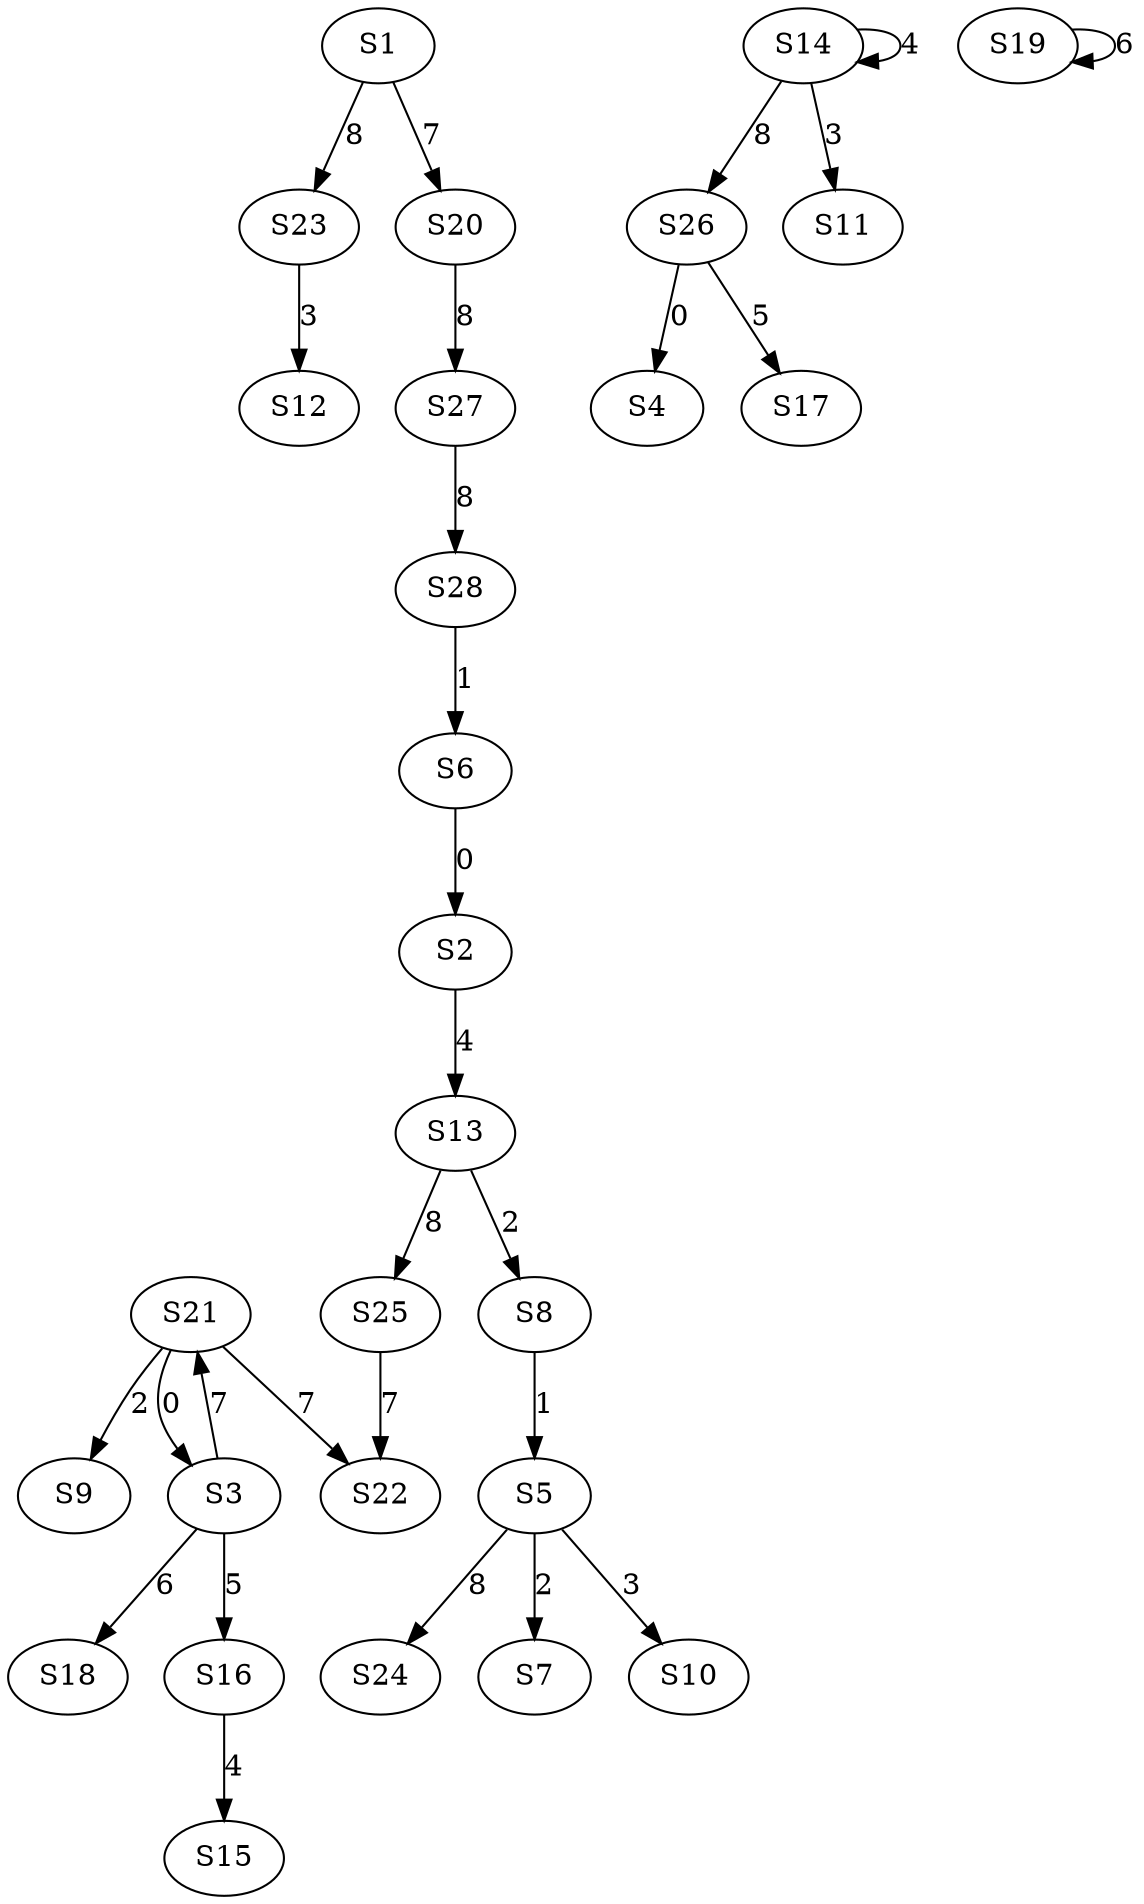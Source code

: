 strict digraph {
	S6 -> S2 [ label = 0 ];
	S21 -> S3 [ label = 0 ];
	S26 -> S4 [ label = 0 ];
	S8 -> S5 [ label = 1 ];
	S28 -> S6 [ label = 1 ];
	S5 -> S7 [ label = 2 ];
	S13 -> S8 [ label = 2 ];
	S21 -> S9 [ label = 2 ];
	S5 -> S10 [ label = 3 ];
	S14 -> S11 [ label = 3 ];
	S23 -> S12 [ label = 3 ];
	S2 -> S13 [ label = 4 ];
	S14 -> S14 [ label = 4 ];
	S16 -> S15 [ label = 4 ];
	S3 -> S16 [ label = 5 ];
	S26 -> S17 [ label = 5 ];
	S3 -> S18 [ label = 6 ];
	S19 -> S19 [ label = 6 ];
	S1 -> S20 [ label = 7 ];
	S3 -> S21 [ label = 7 ];
	S21 -> S22 [ label = 7 ];
	S1 -> S23 [ label = 8 ];
	S5 -> S24 [ label = 8 ];
	S13 -> S25 [ label = 8 ];
	S14 -> S26 [ label = 8 ];
	S20 -> S27 [ label = 8 ];
	S27 -> S28 [ label = 8 ];
	S25 -> S22 [ label = 7 ];
}